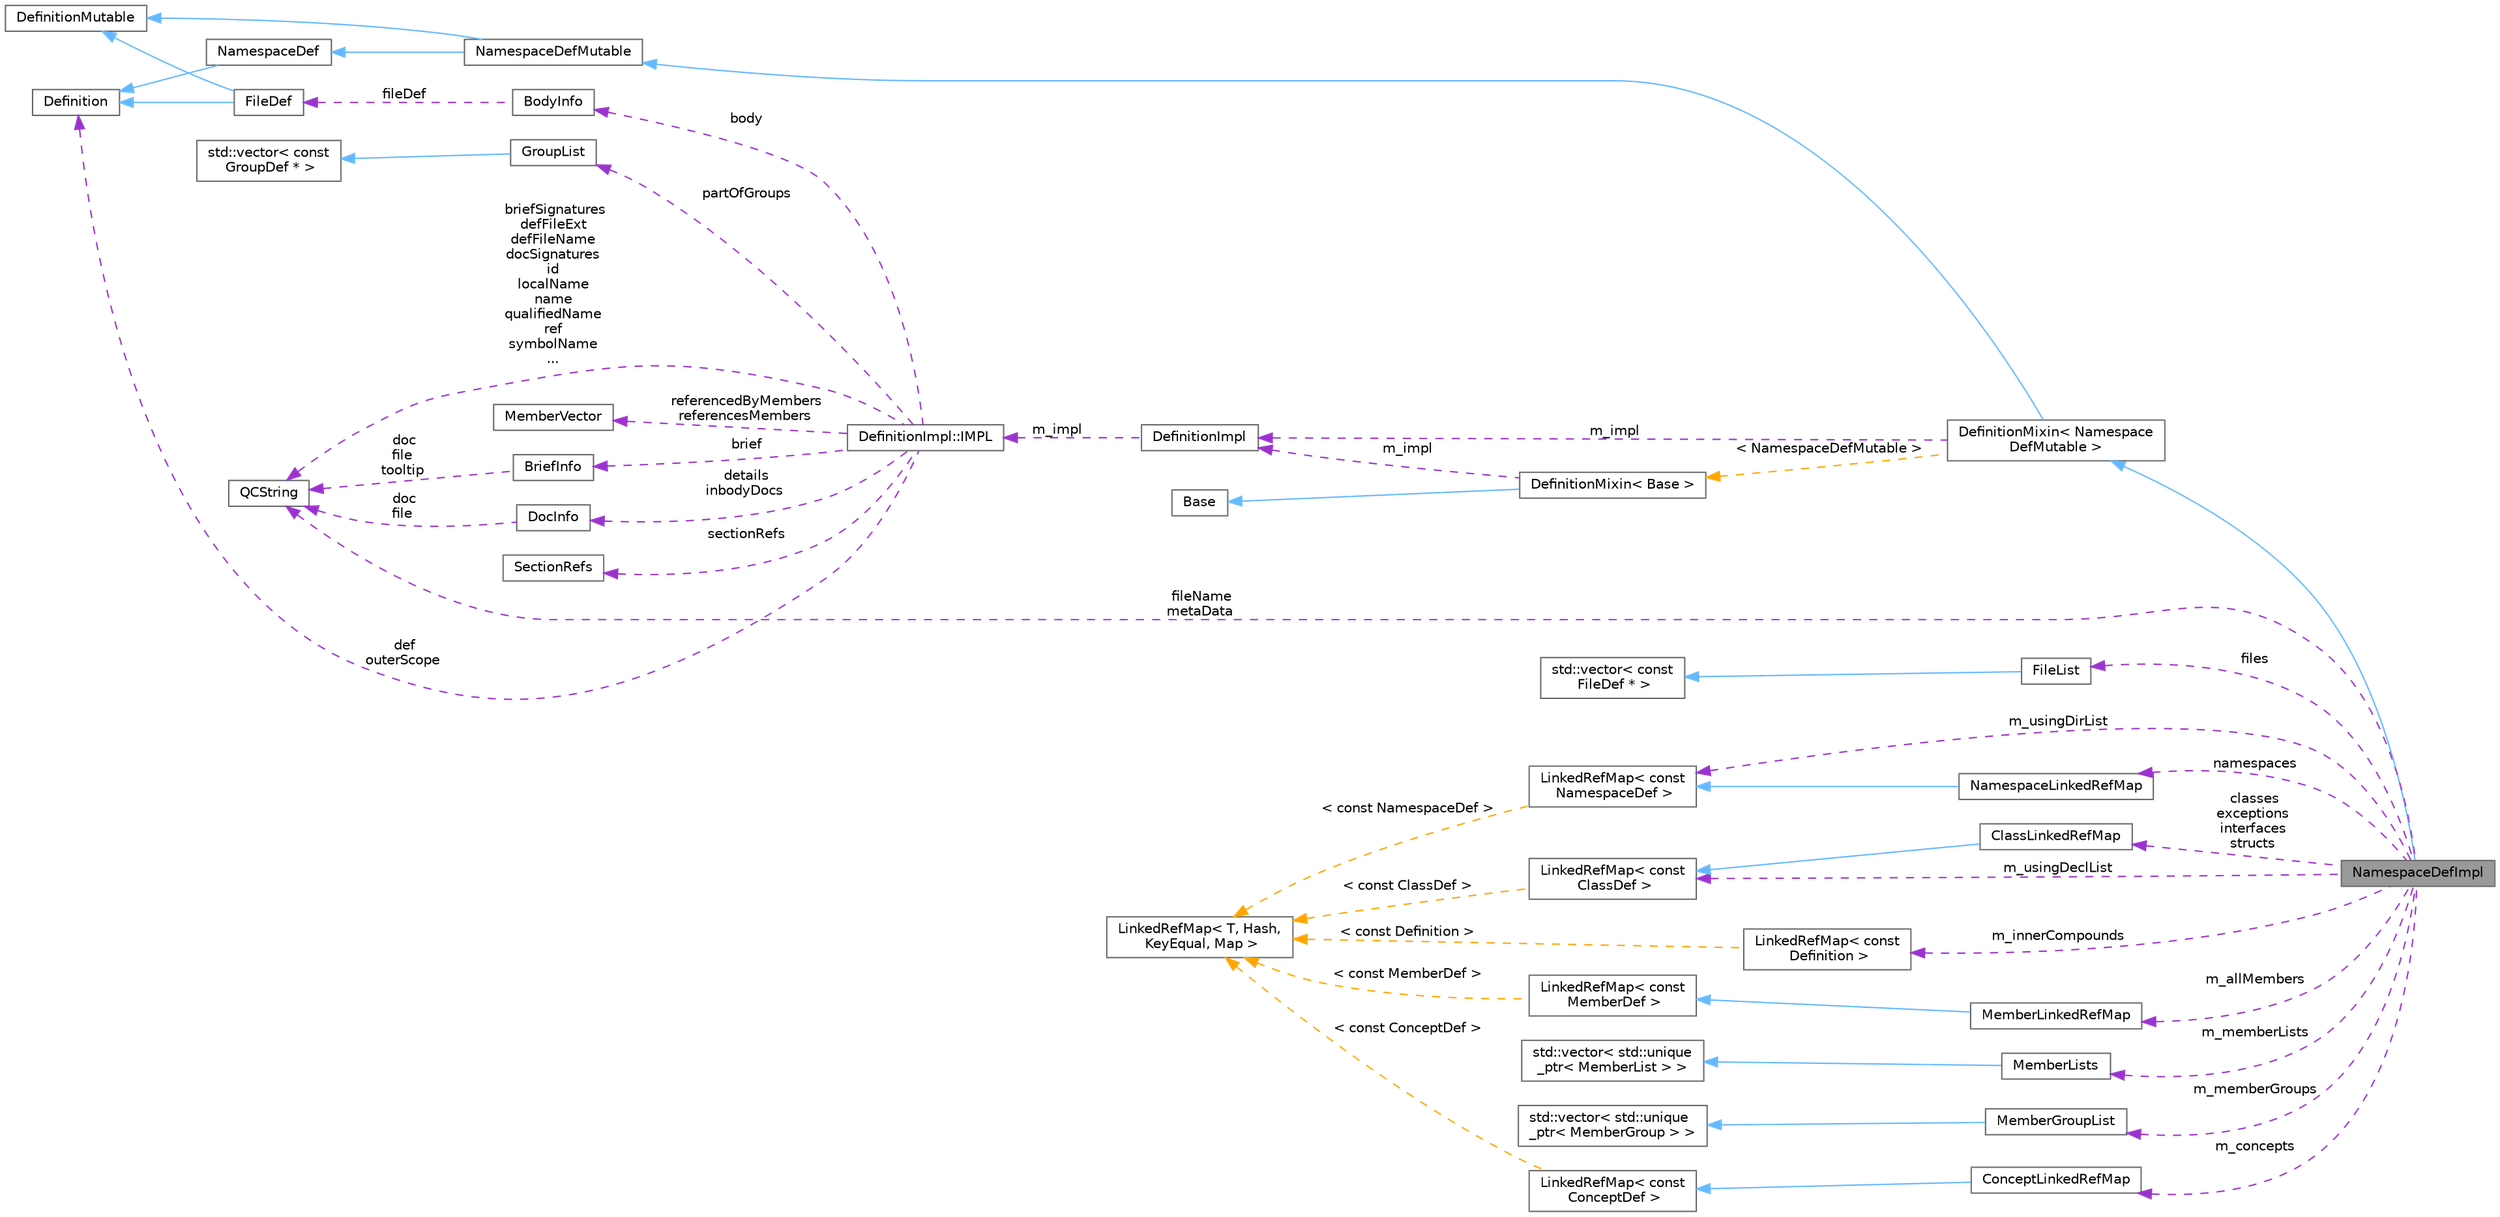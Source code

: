 digraph "NamespaceDefImpl"
{
 // INTERACTIVE_SVG=YES
 // LATEX_PDF_SIZE
  bgcolor="transparent";
  edge [fontname=Helvetica,fontsize=10,labelfontname=Helvetica,labelfontsize=10];
  node [fontname=Helvetica,fontsize=10,shape=box,height=0.2,width=0.4];
  rankdir="LR";
  Node1 [label="NamespaceDefImpl",height=0.2,width=0.4,color="gray40", fillcolor="grey60", style="filled", fontcolor="black",tooltip=" "];
  Node2 -> Node1 [dir="back",color="steelblue1",style="solid"];
  Node2 [label="DefinitionMixin\< Namespace\lDefMutable \>",height=0.2,width=0.4,color="gray40", fillcolor="white", style="filled",URL="$dd/d10/class_definition_mixin.html",tooltip=" "];
  Node3 -> Node2 [dir="back",color="steelblue1",style="solid"];
  Node3 [label="NamespaceDefMutable",height=0.2,width=0.4,color="gray40", fillcolor="white", style="filled",URL="$dd/dd5/class_namespace_def_mutable.html",tooltip=" "];
  Node4 -> Node3 [dir="back",color="steelblue1",style="solid"];
  Node4 [label="DefinitionMutable",height=0.2,width=0.4,color="gray40", fillcolor="white", style="filled",URL="$d0/d46/class_definition_mutable.html",tooltip=" "];
  Node5 -> Node3 [dir="back",color="steelblue1",style="solid"];
  Node5 [label="NamespaceDef",height=0.2,width=0.4,color="gray40", fillcolor="white", style="filled",URL="$d0/d07/class_namespace_def.html",tooltip="An abstract interface of a namespace symbol."];
  Node6 -> Node5 [dir="back",color="steelblue1",style="solid"];
  Node6 [label="Definition",height=0.2,width=0.4,color="gray40", fillcolor="white", style="filled",URL="$d5/dcc/class_definition.html",tooltip="The common base class of all entity definitions found in the sources."];
  Node7 -> Node2 [dir="back",color="darkorchid3",style="dashed",label=" m_impl" ];
  Node7 [label="DefinitionImpl",height=0.2,width=0.4,color="gray40", fillcolor="white", style="filled",URL="$d3/ddf/class_definition_impl.html",tooltip=" "];
  Node8 -> Node7 [dir="back",color="darkorchid3",style="dashed",label=" m_impl" ];
  Node8 [label="DefinitionImpl::IMPL",height=0.2,width=0.4,color="gray40", fillcolor="white", style="filled",URL="$dd/d50/class_definition_impl_1_1_i_m_p_l.html",tooltip="Private data associated with a Symbol DefinitionImpl object."];
  Node6 -> Node8 [dir="back",color="darkorchid3",style="dashed",label=" def\nouterScope" ];
  Node9 -> Node8 [dir="back",color="darkorchid3",style="dashed",label=" sectionRefs" ];
  Node9 [label="SectionRefs",height=0.2,width=0.4,color="gray40", fillcolor="white", style="filled",URL="$d1/df9/class_section_refs.html",tooltip="class that represents a list of constant references to sections."];
  Node10 -> Node8 [dir="back",color="darkorchid3",style="dashed",label=" partOfGroups" ];
  Node10 [label="GroupList",height=0.2,width=0.4,color="gray40", fillcolor="white", style="filled",URL="$d3/d3b/class_group_list.html",tooltip=" "];
  Node11 -> Node10 [dir="back",color="steelblue1",style="solid"];
  Node11 [label="std::vector\< const\l GroupDef * \>",height=0.2,width=0.4,color="gray40", fillcolor="white", style="filled",tooltip=" "];
  Node12 -> Node8 [dir="back",color="darkorchid3",style="dashed",label=" details\ninbodyDocs" ];
  Node12 [label="DocInfo",height=0.2,width=0.4,color="gray40", fillcolor="white", style="filled",URL="$d7/dd5/struct_doc_info.html",tooltip="Data associated with a detailed description."];
  Node13 -> Node12 [dir="back",color="darkorchid3",style="dashed",label=" doc\nfile" ];
  Node13 [label="QCString",height=0.2,width=0.4,color="gray40", fillcolor="white", style="filled",URL="$d9/d45/class_q_c_string.html",tooltip="This is an alternative implementation of QCString."];
  Node14 -> Node8 [dir="back",color="darkorchid3",style="dashed",label=" brief" ];
  Node14 [label="BriefInfo",height=0.2,width=0.4,color="gray40", fillcolor="white", style="filled",URL="$d0/da7/struct_brief_info.html",tooltip="Data associated with a brief description."];
  Node13 -> Node14 [dir="back",color="darkorchid3",style="dashed",label=" doc\nfile\ntooltip" ];
  Node15 -> Node8 [dir="back",color="darkorchid3",style="dashed",label=" body" ];
  Node15 [label="BodyInfo",height=0.2,width=0.4,color="gray40", fillcolor="white", style="filled",URL="$db/dab/struct_body_info.html",tooltip="Data associated with description found in the body."];
  Node16 -> Node15 [dir="back",color="darkorchid3",style="dashed",label=" fileDef" ];
  Node16 [label="FileDef",height=0.2,width=0.4,color="gray40", fillcolor="white", style="filled",URL="$de/db0/class_file_def.html",tooltip="A model of a file symbol."];
  Node4 -> Node16 [dir="back",color="steelblue1",style="solid"];
  Node6 -> Node16 [dir="back",color="steelblue1",style="solid"];
  Node13 -> Node8 [dir="back",color="darkorchid3",style="dashed",label=" briefSignatures\ndefFileExt\ndefFileName\ndocSignatures\nid\nlocalName\nname\nqualifiedName\nref\nsymbolName\n..." ];
  Node17 -> Node8 [dir="back",color="darkorchid3",style="dashed",label=" referencedByMembers\nreferencesMembers" ];
  Node17 [label="MemberVector",height=0.2,width=0.4,color="gray40", fillcolor="white", style="filled",URL="$d1/d7d/class_member_vector.html",tooltip="A vector of MemberDef object."];
  Node18 -> Node2 [dir="back",color="orange",style="dashed",label=" \< NamespaceDefMutable \>" ];
  Node18 [label="DefinitionMixin\< Base \>",height=0.2,width=0.4,color="gray40", fillcolor="white", style="filled",URL="$dd/d10/class_definition_mixin.html",tooltip=" "];
  Node19 -> Node18 [dir="back",color="steelblue1",style="solid"];
  Node19 [label="Base",height=0.2,width=0.4,color="gray40", fillcolor="white", style="filled",tooltip=" "];
  Node7 -> Node18 [dir="back",color="darkorchid3",style="dashed",label=" m_impl" ];
  Node13 -> Node1 [dir="back",color="darkorchid3",style="dashed",label=" fileName\nmetaData" ];
  Node20 -> Node1 [dir="back",color="darkorchid3",style="dashed",label=" files" ];
  Node20 [label="FileList",height=0.2,width=0.4,color="gray40", fillcolor="white", style="filled",URL="$d0/d18/class_file_list.html",tooltip=" "];
  Node21 -> Node20 [dir="back",color="steelblue1",style="solid"];
  Node21 [label="std::vector\< const\l FileDef * \>",height=0.2,width=0.4,color="gray40", fillcolor="white", style="filled",tooltip=" "];
  Node22 -> Node1 [dir="back",color="darkorchid3",style="dashed",label=" m_usingDirList" ];
  Node22 [label="LinkedRefMap\< const\l NamespaceDef \>",height=0.2,width=0.4,color="gray40", fillcolor="white", style="filled",URL="$d2/db7/class_linked_ref_map.html",tooltip=" "];
  Node23 -> Node22 [dir="back",color="orange",style="dashed",label=" \< const NamespaceDef \>" ];
  Node23 [label="LinkedRefMap\< T, Hash,\l KeyEqual, Map \>",height=0.2,width=0.4,color="gray40", fillcolor="white", style="filled",URL="$d2/db7/class_linked_ref_map.html",tooltip="Container class representing a vector of objects with keys."];
  Node24 -> Node1 [dir="back",color="darkorchid3",style="dashed",label=" m_usingDeclList" ];
  Node24 [label="LinkedRefMap\< const\l ClassDef \>",height=0.2,width=0.4,color="gray40", fillcolor="white", style="filled",URL="$d2/db7/class_linked_ref_map.html",tooltip=" "];
  Node23 -> Node24 [dir="back",color="orange",style="dashed",label=" \< const ClassDef \>" ];
  Node25 -> Node1 [dir="back",color="darkorchid3",style="dashed",label=" m_innerCompounds" ];
  Node25 [label="LinkedRefMap\< const\l Definition \>",height=0.2,width=0.4,color="gray40", fillcolor="white", style="filled",URL="$d2/db7/class_linked_ref_map.html",tooltip=" "];
  Node23 -> Node25 [dir="back",color="orange",style="dashed",label=" \< const Definition \>" ];
  Node26 -> Node1 [dir="back",color="darkorchid3",style="dashed",label=" m_allMembers" ];
  Node26 [label="MemberLinkedRefMap",height=0.2,width=0.4,color="gray40", fillcolor="white", style="filled",URL="$dc/d77/class_member_linked_ref_map.html",tooltip=" "];
  Node27 -> Node26 [dir="back",color="steelblue1",style="solid"];
  Node27 [label="LinkedRefMap\< const\l MemberDef \>",height=0.2,width=0.4,color="gray40", fillcolor="white", style="filled",URL="$d2/db7/class_linked_ref_map.html",tooltip=" "];
  Node23 -> Node27 [dir="back",color="orange",style="dashed",label=" \< const MemberDef \>" ];
  Node28 -> Node1 [dir="back",color="darkorchid3",style="dashed",label=" m_memberLists" ];
  Node28 [label="MemberLists",height=0.2,width=0.4,color="gray40", fillcolor="white", style="filled",URL="$dd/d5a/class_member_lists.html",tooltip=" "];
  Node29 -> Node28 [dir="back",color="steelblue1",style="solid"];
  Node29 [label="std::vector\< std::unique\l_ptr\< MemberList \> \>",height=0.2,width=0.4,color="gray40", fillcolor="white", style="filled",tooltip=" "];
  Node30 -> Node1 [dir="back",color="darkorchid3",style="dashed",label=" m_memberGroups" ];
  Node30 [label="MemberGroupList",height=0.2,width=0.4,color="gray40", fillcolor="white", style="filled",URL="$df/d11/class_member_group_list.html",tooltip=" "];
  Node31 -> Node30 [dir="back",color="steelblue1",style="solid"];
  Node31 [label="std::vector\< std::unique\l_ptr\< MemberGroup \> \>",height=0.2,width=0.4,color="gray40", fillcolor="white", style="filled",tooltip=" "];
  Node32 -> Node1 [dir="back",color="darkorchid3",style="dashed",label=" classes\nexceptions\ninterfaces\nstructs" ];
  Node32 [label="ClassLinkedRefMap",height=0.2,width=0.4,color="gray40", fillcolor="white", style="filled",URL="$da/d08/class_class_linked_ref_map.html",tooltip=" "];
  Node24 -> Node32 [dir="back",color="steelblue1",style="solid"];
  Node33 -> Node1 [dir="back",color="darkorchid3",style="dashed",label=" m_concepts" ];
  Node33 [label="ConceptLinkedRefMap",height=0.2,width=0.4,color="gray40", fillcolor="white", style="filled",URL="$d4/daa/class_concept_linked_ref_map.html",tooltip=" "];
  Node34 -> Node33 [dir="back",color="steelblue1",style="solid"];
  Node34 [label="LinkedRefMap\< const\l ConceptDef \>",height=0.2,width=0.4,color="gray40", fillcolor="white", style="filled",URL="$d2/db7/class_linked_ref_map.html",tooltip=" "];
  Node23 -> Node34 [dir="back",color="orange",style="dashed",label=" \< const ConceptDef \>" ];
  Node35 -> Node1 [dir="back",color="darkorchid3",style="dashed",label=" namespaces" ];
  Node35 [label="NamespaceLinkedRefMap",height=0.2,width=0.4,color="gray40", fillcolor="white", style="filled",URL="$da/df0/class_namespace_linked_ref_map.html",tooltip=" "];
  Node22 -> Node35 [dir="back",color="steelblue1",style="solid"];
}

